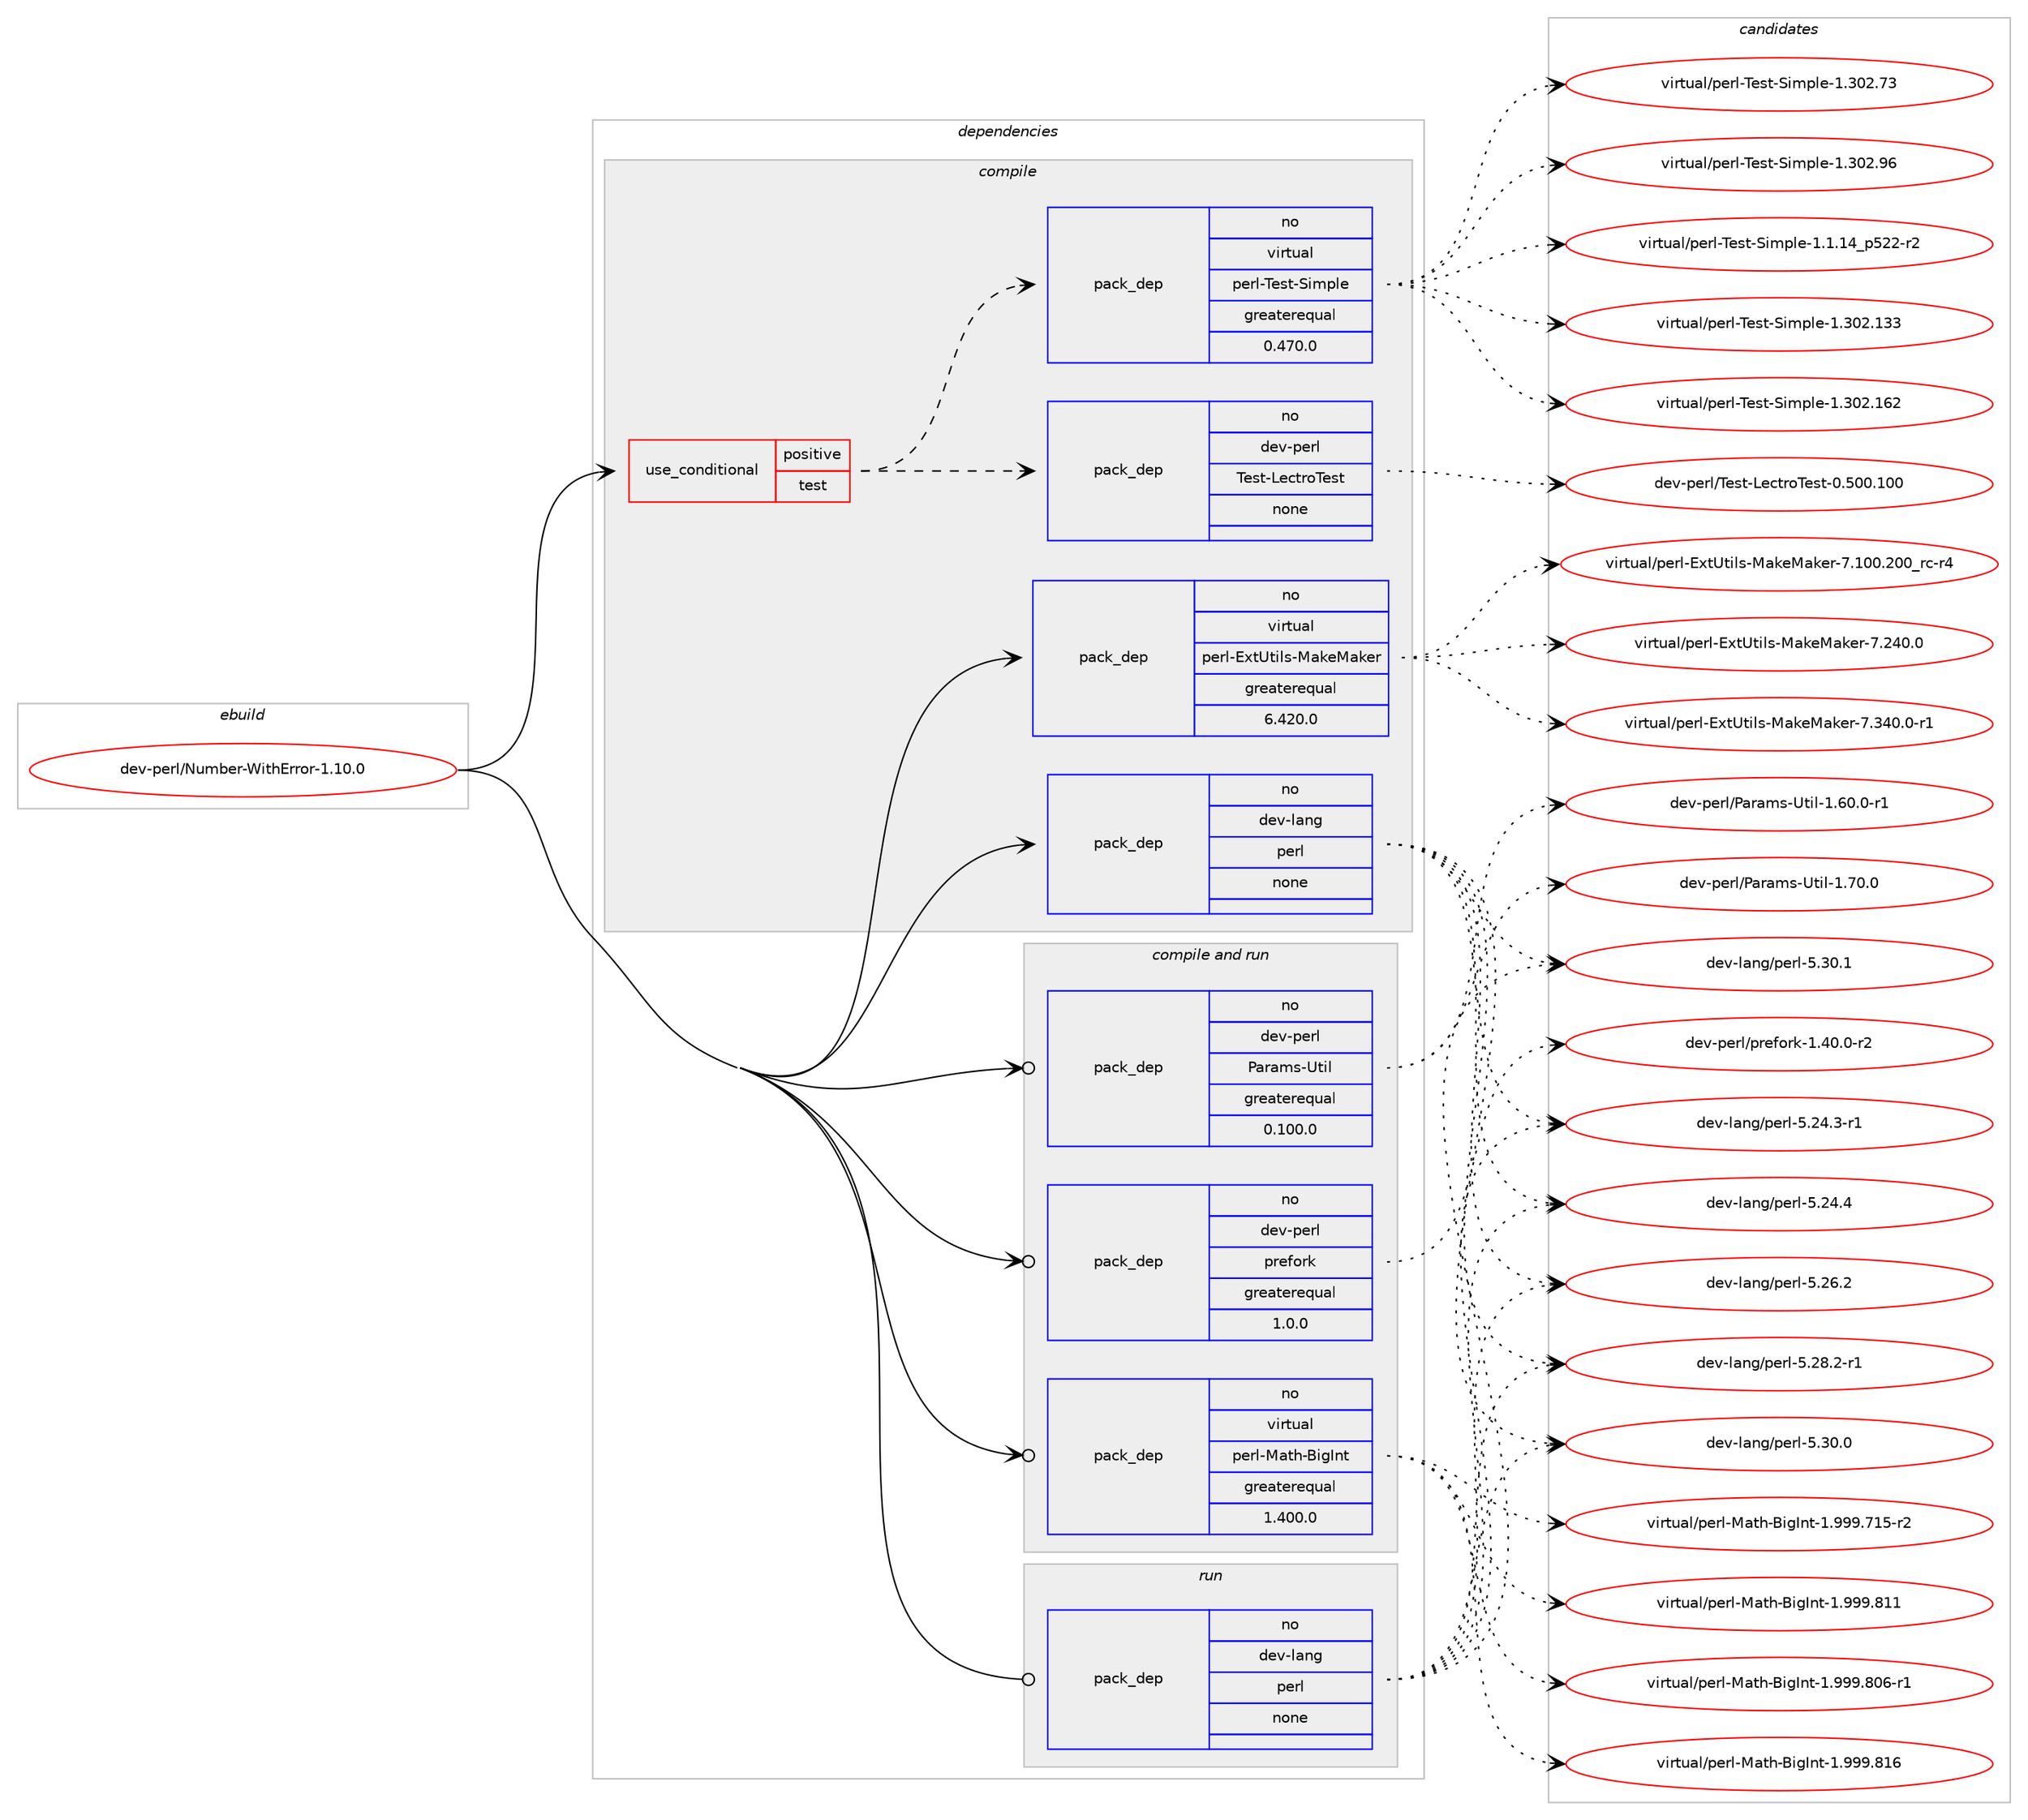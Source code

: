 digraph prolog {

# *************
# Graph options
# *************

newrank=true;
concentrate=true;
compound=true;
graph [rankdir=LR,fontname=Helvetica,fontsize=10,ranksep=1.5];#, ranksep=2.5, nodesep=0.2];
edge  [arrowhead=vee];
node  [fontname=Helvetica,fontsize=10];

# **********
# The ebuild
# **********

subgraph cluster_leftcol {
color=gray;
rank=same;
label=<<i>ebuild</i>>;
id [label="dev-perl/Number-WithError-1.10.0", color=red, width=4, href="../dev-perl/Number-WithError-1.10.0.svg"];
}

# ****************
# The dependencies
# ****************

subgraph cluster_midcol {
color=gray;
label=<<i>dependencies</i>>;
subgraph cluster_compile {
fillcolor="#eeeeee";
style=filled;
label=<<i>compile</i>>;
subgraph cond134112 {
dependency583361 [label=<<TABLE BORDER="0" CELLBORDER="1" CELLSPACING="0" CELLPADDING="4"><TR><TD ROWSPAN="3" CELLPADDING="10">use_conditional</TD></TR><TR><TD>positive</TD></TR><TR><TD>test</TD></TR></TABLE>>, shape=none, color=red];
subgraph pack437594 {
dependency583362 [label=<<TABLE BORDER="0" CELLBORDER="1" CELLSPACING="0" CELLPADDING="4" WIDTH="220"><TR><TD ROWSPAN="6" CELLPADDING="30">pack_dep</TD></TR><TR><TD WIDTH="110">no</TD></TR><TR><TD>dev-perl</TD></TR><TR><TD>Test-LectroTest</TD></TR><TR><TD>none</TD></TR><TR><TD></TD></TR></TABLE>>, shape=none, color=blue];
}
dependency583361:e -> dependency583362:w [weight=20,style="dashed",arrowhead="vee"];
subgraph pack437595 {
dependency583363 [label=<<TABLE BORDER="0" CELLBORDER="1" CELLSPACING="0" CELLPADDING="4" WIDTH="220"><TR><TD ROWSPAN="6" CELLPADDING="30">pack_dep</TD></TR><TR><TD WIDTH="110">no</TD></TR><TR><TD>virtual</TD></TR><TR><TD>perl-Test-Simple</TD></TR><TR><TD>greaterequal</TD></TR><TR><TD>0.470.0</TD></TR></TABLE>>, shape=none, color=blue];
}
dependency583361:e -> dependency583363:w [weight=20,style="dashed",arrowhead="vee"];
}
id:e -> dependency583361:w [weight=20,style="solid",arrowhead="vee"];
subgraph pack437596 {
dependency583364 [label=<<TABLE BORDER="0" CELLBORDER="1" CELLSPACING="0" CELLPADDING="4" WIDTH="220"><TR><TD ROWSPAN="6" CELLPADDING="30">pack_dep</TD></TR><TR><TD WIDTH="110">no</TD></TR><TR><TD>dev-lang</TD></TR><TR><TD>perl</TD></TR><TR><TD>none</TD></TR><TR><TD></TD></TR></TABLE>>, shape=none, color=blue];
}
id:e -> dependency583364:w [weight=20,style="solid",arrowhead="vee"];
subgraph pack437597 {
dependency583365 [label=<<TABLE BORDER="0" CELLBORDER="1" CELLSPACING="0" CELLPADDING="4" WIDTH="220"><TR><TD ROWSPAN="6" CELLPADDING="30">pack_dep</TD></TR><TR><TD WIDTH="110">no</TD></TR><TR><TD>virtual</TD></TR><TR><TD>perl-ExtUtils-MakeMaker</TD></TR><TR><TD>greaterequal</TD></TR><TR><TD>6.420.0</TD></TR></TABLE>>, shape=none, color=blue];
}
id:e -> dependency583365:w [weight=20,style="solid",arrowhead="vee"];
}
subgraph cluster_compileandrun {
fillcolor="#eeeeee";
style=filled;
label=<<i>compile and run</i>>;
subgraph pack437598 {
dependency583366 [label=<<TABLE BORDER="0" CELLBORDER="1" CELLSPACING="0" CELLPADDING="4" WIDTH="220"><TR><TD ROWSPAN="6" CELLPADDING="30">pack_dep</TD></TR><TR><TD WIDTH="110">no</TD></TR><TR><TD>dev-perl</TD></TR><TR><TD>Params-Util</TD></TR><TR><TD>greaterequal</TD></TR><TR><TD>0.100.0</TD></TR></TABLE>>, shape=none, color=blue];
}
id:e -> dependency583366:w [weight=20,style="solid",arrowhead="odotvee"];
subgraph pack437599 {
dependency583367 [label=<<TABLE BORDER="0" CELLBORDER="1" CELLSPACING="0" CELLPADDING="4" WIDTH="220"><TR><TD ROWSPAN="6" CELLPADDING="30">pack_dep</TD></TR><TR><TD WIDTH="110">no</TD></TR><TR><TD>dev-perl</TD></TR><TR><TD>prefork</TD></TR><TR><TD>greaterequal</TD></TR><TR><TD>1.0.0</TD></TR></TABLE>>, shape=none, color=blue];
}
id:e -> dependency583367:w [weight=20,style="solid",arrowhead="odotvee"];
subgraph pack437600 {
dependency583368 [label=<<TABLE BORDER="0" CELLBORDER="1" CELLSPACING="0" CELLPADDING="4" WIDTH="220"><TR><TD ROWSPAN="6" CELLPADDING="30">pack_dep</TD></TR><TR><TD WIDTH="110">no</TD></TR><TR><TD>virtual</TD></TR><TR><TD>perl-Math-BigInt</TD></TR><TR><TD>greaterequal</TD></TR><TR><TD>1.400.0</TD></TR></TABLE>>, shape=none, color=blue];
}
id:e -> dependency583368:w [weight=20,style="solid",arrowhead="odotvee"];
}
subgraph cluster_run {
fillcolor="#eeeeee";
style=filled;
label=<<i>run</i>>;
subgraph pack437601 {
dependency583369 [label=<<TABLE BORDER="0" CELLBORDER="1" CELLSPACING="0" CELLPADDING="4" WIDTH="220"><TR><TD ROWSPAN="6" CELLPADDING="30">pack_dep</TD></TR><TR><TD WIDTH="110">no</TD></TR><TR><TD>dev-lang</TD></TR><TR><TD>perl</TD></TR><TR><TD>none</TD></TR><TR><TD></TD></TR></TABLE>>, shape=none, color=blue];
}
id:e -> dependency583369:w [weight=20,style="solid",arrowhead="odot"];
}
}

# **************
# The candidates
# **************

subgraph cluster_choices {
rank=same;
color=gray;
label=<<i>candidates</i>>;

subgraph choice437594 {
color=black;
nodesep=1;
choice1001011184511210111410847841011151164576101991161141118410111511645484653484846494848 [label="dev-perl/Test-LectroTest-0.500.100", color=red, width=4,href="../dev-perl/Test-LectroTest-0.500.100.svg"];
dependency583362:e -> choice1001011184511210111410847841011151164576101991161141118410111511645484653484846494848:w [style=dotted,weight="100"];
}
subgraph choice437595 {
color=black;
nodesep=1;
choice11810511411611797108471121011141084584101115116458310510911210810145494649464952951125350504511450 [label="virtual/perl-Test-Simple-1.1.14_p522-r2", color=red, width=4,href="../virtual/perl-Test-Simple-1.1.14_p522-r2.svg"];
choice11810511411611797108471121011141084584101115116458310510911210810145494651485046495151 [label="virtual/perl-Test-Simple-1.302.133", color=red, width=4,href="../virtual/perl-Test-Simple-1.302.133.svg"];
choice11810511411611797108471121011141084584101115116458310510911210810145494651485046495450 [label="virtual/perl-Test-Simple-1.302.162", color=red, width=4,href="../virtual/perl-Test-Simple-1.302.162.svg"];
choice118105114116117971084711210111410845841011151164583105109112108101454946514850465551 [label="virtual/perl-Test-Simple-1.302.73", color=red, width=4,href="../virtual/perl-Test-Simple-1.302.73.svg"];
choice118105114116117971084711210111410845841011151164583105109112108101454946514850465754 [label="virtual/perl-Test-Simple-1.302.96", color=red, width=4,href="../virtual/perl-Test-Simple-1.302.96.svg"];
dependency583363:e -> choice11810511411611797108471121011141084584101115116458310510911210810145494649464952951125350504511450:w [style=dotted,weight="100"];
dependency583363:e -> choice11810511411611797108471121011141084584101115116458310510911210810145494651485046495151:w [style=dotted,weight="100"];
dependency583363:e -> choice11810511411611797108471121011141084584101115116458310510911210810145494651485046495450:w [style=dotted,weight="100"];
dependency583363:e -> choice118105114116117971084711210111410845841011151164583105109112108101454946514850465551:w [style=dotted,weight="100"];
dependency583363:e -> choice118105114116117971084711210111410845841011151164583105109112108101454946514850465754:w [style=dotted,weight="100"];
}
subgraph choice437596 {
color=black;
nodesep=1;
choice100101118451089711010347112101114108455346505246514511449 [label="dev-lang/perl-5.24.3-r1", color=red, width=4,href="../dev-lang/perl-5.24.3-r1.svg"];
choice10010111845108971101034711210111410845534650524652 [label="dev-lang/perl-5.24.4", color=red, width=4,href="../dev-lang/perl-5.24.4.svg"];
choice10010111845108971101034711210111410845534650544650 [label="dev-lang/perl-5.26.2", color=red, width=4,href="../dev-lang/perl-5.26.2.svg"];
choice100101118451089711010347112101114108455346505646504511449 [label="dev-lang/perl-5.28.2-r1", color=red, width=4,href="../dev-lang/perl-5.28.2-r1.svg"];
choice10010111845108971101034711210111410845534651484648 [label="dev-lang/perl-5.30.0", color=red, width=4,href="../dev-lang/perl-5.30.0.svg"];
choice10010111845108971101034711210111410845534651484649 [label="dev-lang/perl-5.30.1", color=red, width=4,href="../dev-lang/perl-5.30.1.svg"];
dependency583364:e -> choice100101118451089711010347112101114108455346505246514511449:w [style=dotted,weight="100"];
dependency583364:e -> choice10010111845108971101034711210111410845534650524652:w [style=dotted,weight="100"];
dependency583364:e -> choice10010111845108971101034711210111410845534650544650:w [style=dotted,weight="100"];
dependency583364:e -> choice100101118451089711010347112101114108455346505646504511449:w [style=dotted,weight="100"];
dependency583364:e -> choice10010111845108971101034711210111410845534651484648:w [style=dotted,weight="100"];
dependency583364:e -> choice10010111845108971101034711210111410845534651484649:w [style=dotted,weight="100"];
}
subgraph choice437597 {
color=black;
nodesep=1;
choice118105114116117971084711210111410845691201168511610510811545779710710177971071011144555464948484650484895114994511452 [label="virtual/perl-ExtUtils-MakeMaker-7.100.200_rc-r4", color=red, width=4,href="../virtual/perl-ExtUtils-MakeMaker-7.100.200_rc-r4.svg"];
choice118105114116117971084711210111410845691201168511610510811545779710710177971071011144555465052484648 [label="virtual/perl-ExtUtils-MakeMaker-7.240.0", color=red, width=4,href="../virtual/perl-ExtUtils-MakeMaker-7.240.0.svg"];
choice1181051141161179710847112101114108456912011685116105108115457797107101779710710111445554651524846484511449 [label="virtual/perl-ExtUtils-MakeMaker-7.340.0-r1", color=red, width=4,href="../virtual/perl-ExtUtils-MakeMaker-7.340.0-r1.svg"];
dependency583365:e -> choice118105114116117971084711210111410845691201168511610510811545779710710177971071011144555464948484650484895114994511452:w [style=dotted,weight="100"];
dependency583365:e -> choice118105114116117971084711210111410845691201168511610510811545779710710177971071011144555465052484648:w [style=dotted,weight="100"];
dependency583365:e -> choice1181051141161179710847112101114108456912011685116105108115457797107101779710710111445554651524846484511449:w [style=dotted,weight="100"];
}
subgraph choice437598 {
color=black;
nodesep=1;
choice10010111845112101114108478097114971091154585116105108454946544846484511449 [label="dev-perl/Params-Util-1.60.0-r1", color=red, width=4,href="../dev-perl/Params-Util-1.60.0-r1.svg"];
choice1001011184511210111410847809711497109115458511610510845494655484648 [label="dev-perl/Params-Util-1.70.0", color=red, width=4,href="../dev-perl/Params-Util-1.70.0.svg"];
dependency583366:e -> choice10010111845112101114108478097114971091154585116105108454946544846484511449:w [style=dotted,weight="100"];
dependency583366:e -> choice1001011184511210111410847809711497109115458511610510845494655484648:w [style=dotted,weight="100"];
}
subgraph choice437599 {
color=black;
nodesep=1;
choice1001011184511210111410847112114101102111114107454946524846484511450 [label="dev-perl/prefork-1.40.0-r2", color=red, width=4,href="../dev-perl/prefork-1.40.0-r2.svg"];
dependency583367:e -> choice1001011184511210111410847112114101102111114107454946524846484511450:w [style=dotted,weight="100"];
}
subgraph choice437600 {
color=black;
nodesep=1;
choice1181051141161179710847112101114108457797116104456610510373110116454946575757465549534511450 [label="virtual/perl-Math-BigInt-1.999.715-r2", color=red, width=4,href="../virtual/perl-Math-BigInt-1.999.715-r2.svg"];
choice1181051141161179710847112101114108457797116104456610510373110116454946575757465648544511449 [label="virtual/perl-Math-BigInt-1.999.806-r1", color=red, width=4,href="../virtual/perl-Math-BigInt-1.999.806-r1.svg"];
choice118105114116117971084711210111410845779711610445661051037311011645494657575746564949 [label="virtual/perl-Math-BigInt-1.999.811", color=red, width=4,href="../virtual/perl-Math-BigInt-1.999.811.svg"];
choice118105114116117971084711210111410845779711610445661051037311011645494657575746564954 [label="virtual/perl-Math-BigInt-1.999.816", color=red, width=4,href="../virtual/perl-Math-BigInt-1.999.816.svg"];
dependency583368:e -> choice1181051141161179710847112101114108457797116104456610510373110116454946575757465549534511450:w [style=dotted,weight="100"];
dependency583368:e -> choice1181051141161179710847112101114108457797116104456610510373110116454946575757465648544511449:w [style=dotted,weight="100"];
dependency583368:e -> choice118105114116117971084711210111410845779711610445661051037311011645494657575746564949:w [style=dotted,weight="100"];
dependency583368:e -> choice118105114116117971084711210111410845779711610445661051037311011645494657575746564954:w [style=dotted,weight="100"];
}
subgraph choice437601 {
color=black;
nodesep=1;
choice100101118451089711010347112101114108455346505246514511449 [label="dev-lang/perl-5.24.3-r1", color=red, width=4,href="../dev-lang/perl-5.24.3-r1.svg"];
choice10010111845108971101034711210111410845534650524652 [label="dev-lang/perl-5.24.4", color=red, width=4,href="../dev-lang/perl-5.24.4.svg"];
choice10010111845108971101034711210111410845534650544650 [label="dev-lang/perl-5.26.2", color=red, width=4,href="../dev-lang/perl-5.26.2.svg"];
choice100101118451089711010347112101114108455346505646504511449 [label="dev-lang/perl-5.28.2-r1", color=red, width=4,href="../dev-lang/perl-5.28.2-r1.svg"];
choice10010111845108971101034711210111410845534651484648 [label="dev-lang/perl-5.30.0", color=red, width=4,href="../dev-lang/perl-5.30.0.svg"];
choice10010111845108971101034711210111410845534651484649 [label="dev-lang/perl-5.30.1", color=red, width=4,href="../dev-lang/perl-5.30.1.svg"];
dependency583369:e -> choice100101118451089711010347112101114108455346505246514511449:w [style=dotted,weight="100"];
dependency583369:e -> choice10010111845108971101034711210111410845534650524652:w [style=dotted,weight="100"];
dependency583369:e -> choice10010111845108971101034711210111410845534650544650:w [style=dotted,weight="100"];
dependency583369:e -> choice100101118451089711010347112101114108455346505646504511449:w [style=dotted,weight="100"];
dependency583369:e -> choice10010111845108971101034711210111410845534651484648:w [style=dotted,weight="100"];
dependency583369:e -> choice10010111845108971101034711210111410845534651484649:w [style=dotted,weight="100"];
}
}

}
